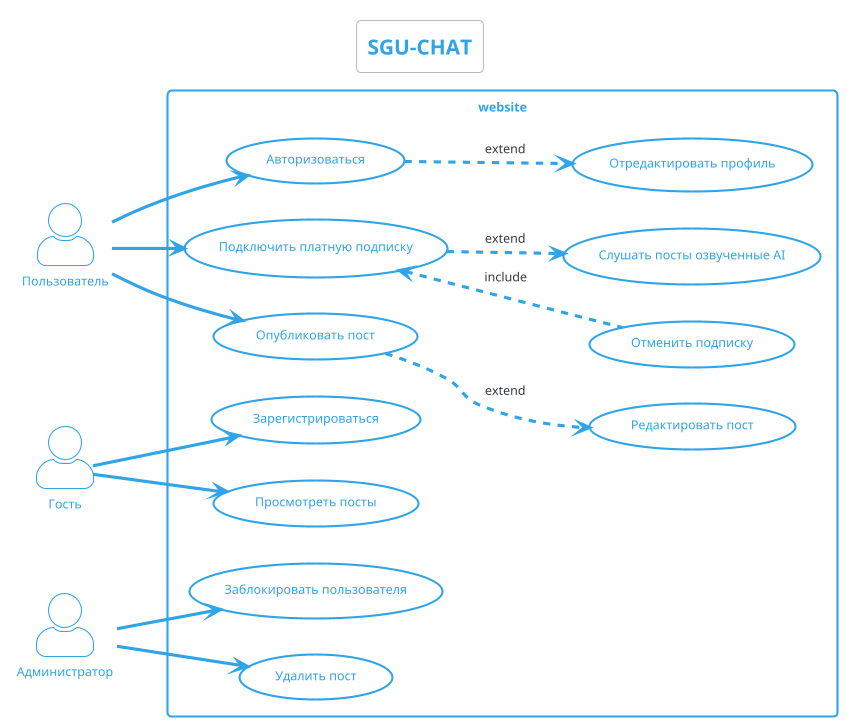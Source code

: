 @startuml
!theme cerulean-outline
title SGU-CHAT
skinparam actorStyle awesome
left to right direction
:Пользователь: as user
:Гость: as guest
:Администратор: as admin
rectangle website {
    user --> (Авторизоваться)
    (Авторизоваться) ..> (Отредактировать профиль) : extend
    (user) --> (Подключить платную подписку)
    (Подключить платную подписку) <.. (Отменить подписку) : include
    (Подключить платную подписку) ..> (Слушать посты озвученные AI) : extend
    (user) --> (Опубликовать пост)
    (Опубликовать пост) ..> (Редактировать пост) : extend
    guest --> (Зарегистрироваться)
    guest --> (Просмотреть посты)
    admin --> (Заблокировать пользователя)
    admin --> (Удалить пост)
}
@enduml